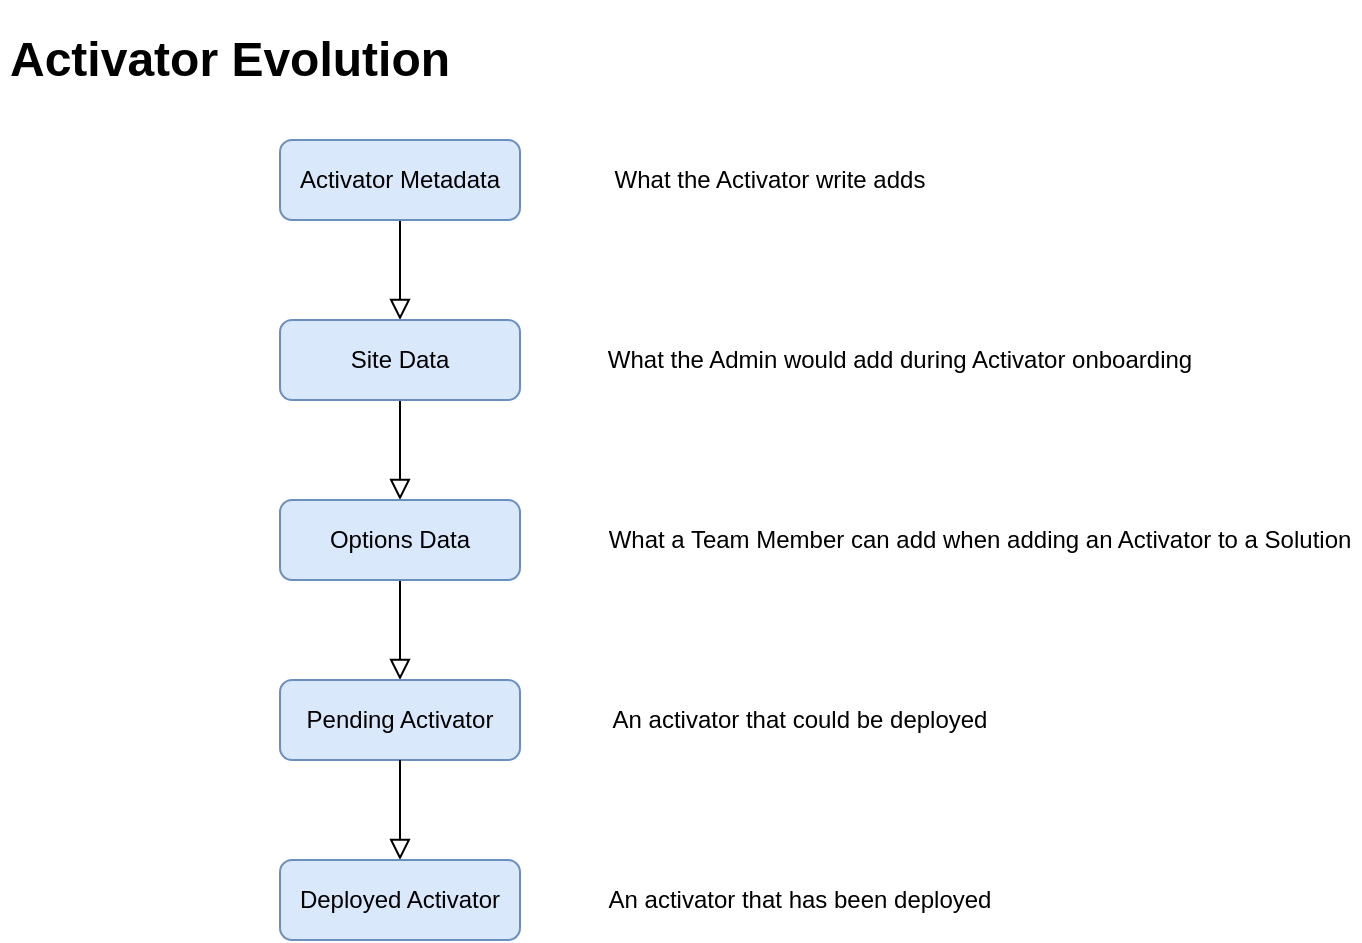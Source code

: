 <mxfile version="13.4.2" type="device"><diagram id="C5RBs43oDa-KdzZeNtuy" name="Page-1"><mxGraphModel dx="1141" dy="708" grid="1" gridSize="10" guides="1" tooltips="1" connect="1" arrows="1" fold="1" page="1" pageScale="1" pageWidth="827" pageHeight="1169" math="0" shadow="0"><root><mxCell id="WIyWlLk6GJQsqaUBKTNV-0"/><mxCell id="WIyWlLk6GJQsqaUBKTNV-1" parent="WIyWlLk6GJQsqaUBKTNV-0"/><mxCell id="WIyWlLk6GJQsqaUBKTNV-2" value="" style="rounded=0;html=1;jettySize=auto;orthogonalLoop=1;fontSize=11;endArrow=block;endFill=0;endSize=8;strokeWidth=1;shadow=0;labelBackgroundColor=none;edgeStyle=orthogonalEdgeStyle;" parent="WIyWlLk6GJQsqaUBKTNV-1" source="WIyWlLk6GJQsqaUBKTNV-3" edge="1"><mxGeometry relative="1" as="geometry"><mxPoint x="220" y="170" as="targetPoint"/></mxGeometry></mxCell><mxCell id="WIyWlLk6GJQsqaUBKTNV-3" value="Activator Metadata" style="rounded=1;whiteSpace=wrap;html=1;fontSize=12;glass=0;strokeWidth=1;shadow=0;fillColor=#dae8fc;strokeColor=#6c8ebf;" parent="WIyWlLk6GJQsqaUBKTNV-1" vertex="1"><mxGeometry x="160" y="80" width="120" height="40" as="geometry"/></mxCell><mxCell id="L7opEb3K87L76_fwSyYJ-0" value="" style="rounded=0;html=1;jettySize=auto;orthogonalLoop=1;fontSize=11;endArrow=block;endFill=0;endSize=8;strokeWidth=1;shadow=0;labelBackgroundColor=none;edgeStyle=orthogonalEdgeStyle;" parent="WIyWlLk6GJQsqaUBKTNV-1" source="L7opEb3K87L76_fwSyYJ-1" edge="1"><mxGeometry relative="1" as="geometry"><mxPoint x="220" y="260" as="targetPoint"/></mxGeometry></mxCell><mxCell id="L7opEb3K87L76_fwSyYJ-1" value="Site Data" style="rounded=1;whiteSpace=wrap;html=1;fontSize=12;glass=0;strokeWidth=1;shadow=0;fillColor=#dae8fc;strokeColor=#6c8ebf;" parent="WIyWlLk6GJQsqaUBKTNV-1" vertex="1"><mxGeometry x="160" y="170" width="120" height="40" as="geometry"/></mxCell><mxCell id="L7opEb3K87L76_fwSyYJ-2" value="" style="rounded=0;html=1;jettySize=auto;orthogonalLoop=1;fontSize=11;endArrow=block;endFill=0;endSize=8;strokeWidth=1;shadow=0;labelBackgroundColor=none;edgeStyle=orthogonalEdgeStyle;" parent="WIyWlLk6GJQsqaUBKTNV-1" source="L7opEb3K87L76_fwSyYJ-3" edge="1"><mxGeometry relative="1" as="geometry"><mxPoint x="220" y="350" as="targetPoint"/></mxGeometry></mxCell><mxCell id="L7opEb3K87L76_fwSyYJ-3" value="Options Data" style="rounded=1;whiteSpace=wrap;html=1;fontSize=12;glass=0;strokeWidth=1;shadow=0;fillColor=#dae8fc;strokeColor=#6c8ebf;" parent="WIyWlLk6GJQsqaUBKTNV-1" vertex="1"><mxGeometry x="160" y="260" width="120" height="40" as="geometry"/></mxCell><mxCell id="L7opEb3K87L76_fwSyYJ-4" value="Pending Activator" style="rounded=1;whiteSpace=wrap;html=1;fontSize=12;glass=0;strokeWidth=1;shadow=0;fillColor=#dae8fc;strokeColor=#6c8ebf;" parent="WIyWlLk6GJQsqaUBKTNV-1" vertex="1"><mxGeometry x="160" y="350" width="120" height="40" as="geometry"/></mxCell><mxCell id="L7opEb3K87L76_fwSyYJ-6" value="&lt;h1&gt;Activator Evolution&lt;/h1&gt;" style="text;html=1;strokeColor=none;fillColor=none;spacing=5;spacingTop=-20;whiteSpace=wrap;overflow=hidden;rounded=0;" parent="WIyWlLk6GJQsqaUBKTNV-1" vertex="1"><mxGeometry x="20" y="20" width="240" height="40" as="geometry"/></mxCell><mxCell id="L7opEb3K87L76_fwSyYJ-7" value="What the Activator write adds" style="text;html=1;strokeColor=none;fillColor=none;align=center;verticalAlign=middle;whiteSpace=wrap;rounded=0;" parent="WIyWlLk6GJQsqaUBKTNV-1" vertex="1"><mxGeometry x="270" y="90" width="270" height="20" as="geometry"/></mxCell><mxCell id="L7opEb3K87L76_fwSyYJ-8" value="What the Admin would add during Activator onboarding" style="text;html=1;strokeColor=none;fillColor=none;align=center;verticalAlign=middle;whiteSpace=wrap;rounded=0;" parent="WIyWlLk6GJQsqaUBKTNV-1" vertex="1"><mxGeometry x="280" y="180" width="380" height="20" as="geometry"/></mxCell><mxCell id="L7opEb3K87L76_fwSyYJ-9" value="What a Team Member can add when adding an Activator to a Solution" style="text;html=1;strokeColor=none;fillColor=none;align=center;verticalAlign=middle;whiteSpace=wrap;rounded=0;" parent="WIyWlLk6GJQsqaUBKTNV-1" vertex="1"><mxGeometry x="320" y="270" width="380" height="20" as="geometry"/></mxCell><mxCell id="L7opEb3K87L76_fwSyYJ-10" value="An activator that could be deployed" style="text;html=1;strokeColor=none;fillColor=none;align=center;verticalAlign=middle;whiteSpace=wrap;rounded=0;" parent="WIyWlLk6GJQsqaUBKTNV-1" vertex="1"><mxGeometry x="260" y="360" width="320" height="20" as="geometry"/></mxCell><mxCell id="ypzpV0Vg_tLhN2I1gmT4-0" value="" style="rounded=0;html=1;jettySize=auto;orthogonalLoop=1;fontSize=11;endArrow=block;endFill=0;endSize=8;strokeWidth=1;shadow=0;labelBackgroundColor=none;edgeStyle=orthogonalEdgeStyle;" edge="1" parent="WIyWlLk6GJQsqaUBKTNV-1"><mxGeometry relative="1" as="geometry"><mxPoint x="220" y="440" as="targetPoint"/><mxPoint x="220" y="390" as="sourcePoint"/></mxGeometry></mxCell><mxCell id="ypzpV0Vg_tLhN2I1gmT4-1" value="Deployed Activator" style="rounded=1;whiteSpace=wrap;html=1;fontSize=12;glass=0;strokeWidth=1;shadow=0;fillColor=#dae8fc;strokeColor=#6c8ebf;" vertex="1" parent="WIyWlLk6GJQsqaUBKTNV-1"><mxGeometry x="160" y="440" width="120" height="40" as="geometry"/></mxCell><mxCell id="ypzpV0Vg_tLhN2I1gmT4-2" value="An activator that has been deployed" style="text;html=1;strokeColor=none;fillColor=none;align=center;verticalAlign=middle;whiteSpace=wrap;rounded=0;" vertex="1" parent="WIyWlLk6GJQsqaUBKTNV-1"><mxGeometry x="260" y="450" width="320" height="20" as="geometry"/></mxCell></root></mxGraphModel></diagram></mxfile>